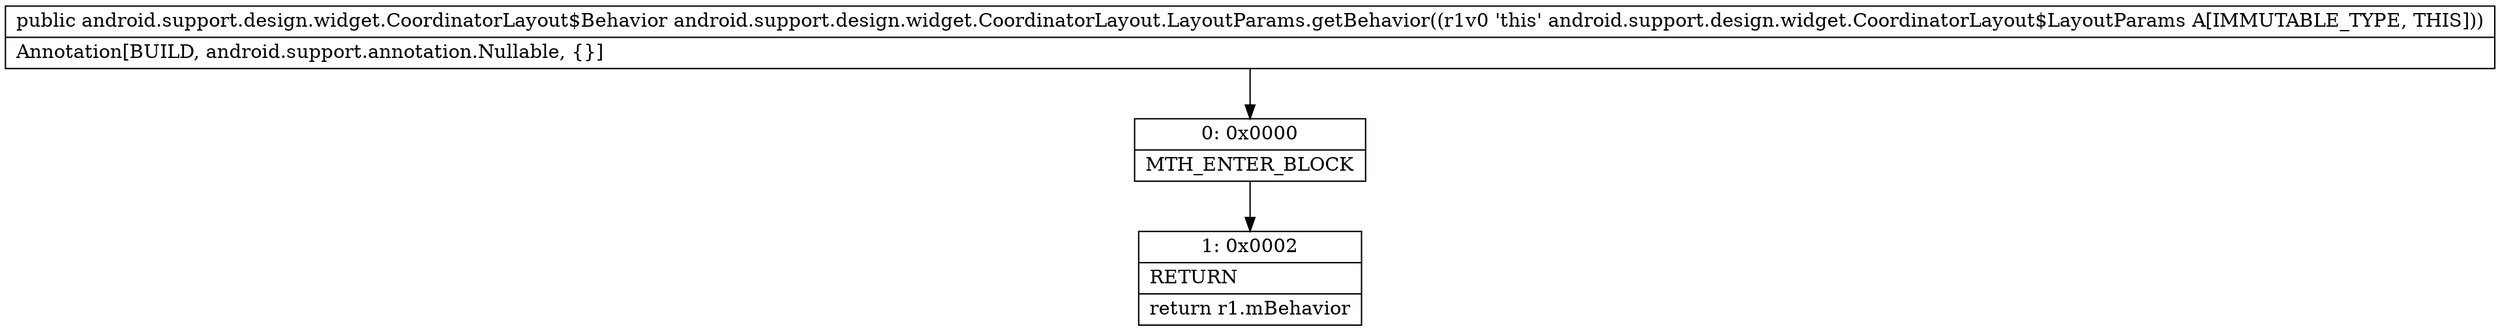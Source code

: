 digraph "CFG forandroid.support.design.widget.CoordinatorLayout.LayoutParams.getBehavior()Landroid\/support\/design\/widget\/CoordinatorLayout$Behavior;" {
Node_0 [shape=record,label="{0\:\ 0x0000|MTH_ENTER_BLOCK\l}"];
Node_1 [shape=record,label="{1\:\ 0x0002|RETURN\l|return r1.mBehavior\l}"];
MethodNode[shape=record,label="{public android.support.design.widget.CoordinatorLayout$Behavior android.support.design.widget.CoordinatorLayout.LayoutParams.getBehavior((r1v0 'this' android.support.design.widget.CoordinatorLayout$LayoutParams A[IMMUTABLE_TYPE, THIS]))  | Annotation[BUILD, android.support.annotation.Nullable, \{\}]\l}"];
MethodNode -> Node_0;
Node_0 -> Node_1;
}

